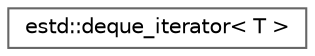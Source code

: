 digraph "Graphical Class Hierarchy"
{
 // LATEX_PDF_SIZE
  bgcolor="transparent";
  edge [fontname=Helvetica,fontsize=10,labelfontname=Helvetica,labelfontsize=10];
  node [fontname=Helvetica,fontsize=10,shape=box,height=0.2,width=0.4];
  rankdir="LR";
  Node0 [id="Node000000",label="estd::deque_iterator\< T \>",height=0.2,width=0.4,color="grey40", fillcolor="white", style="filled",URL="$d4/d00/classestd_1_1deque__iterator.html",tooltip=" "];
}
